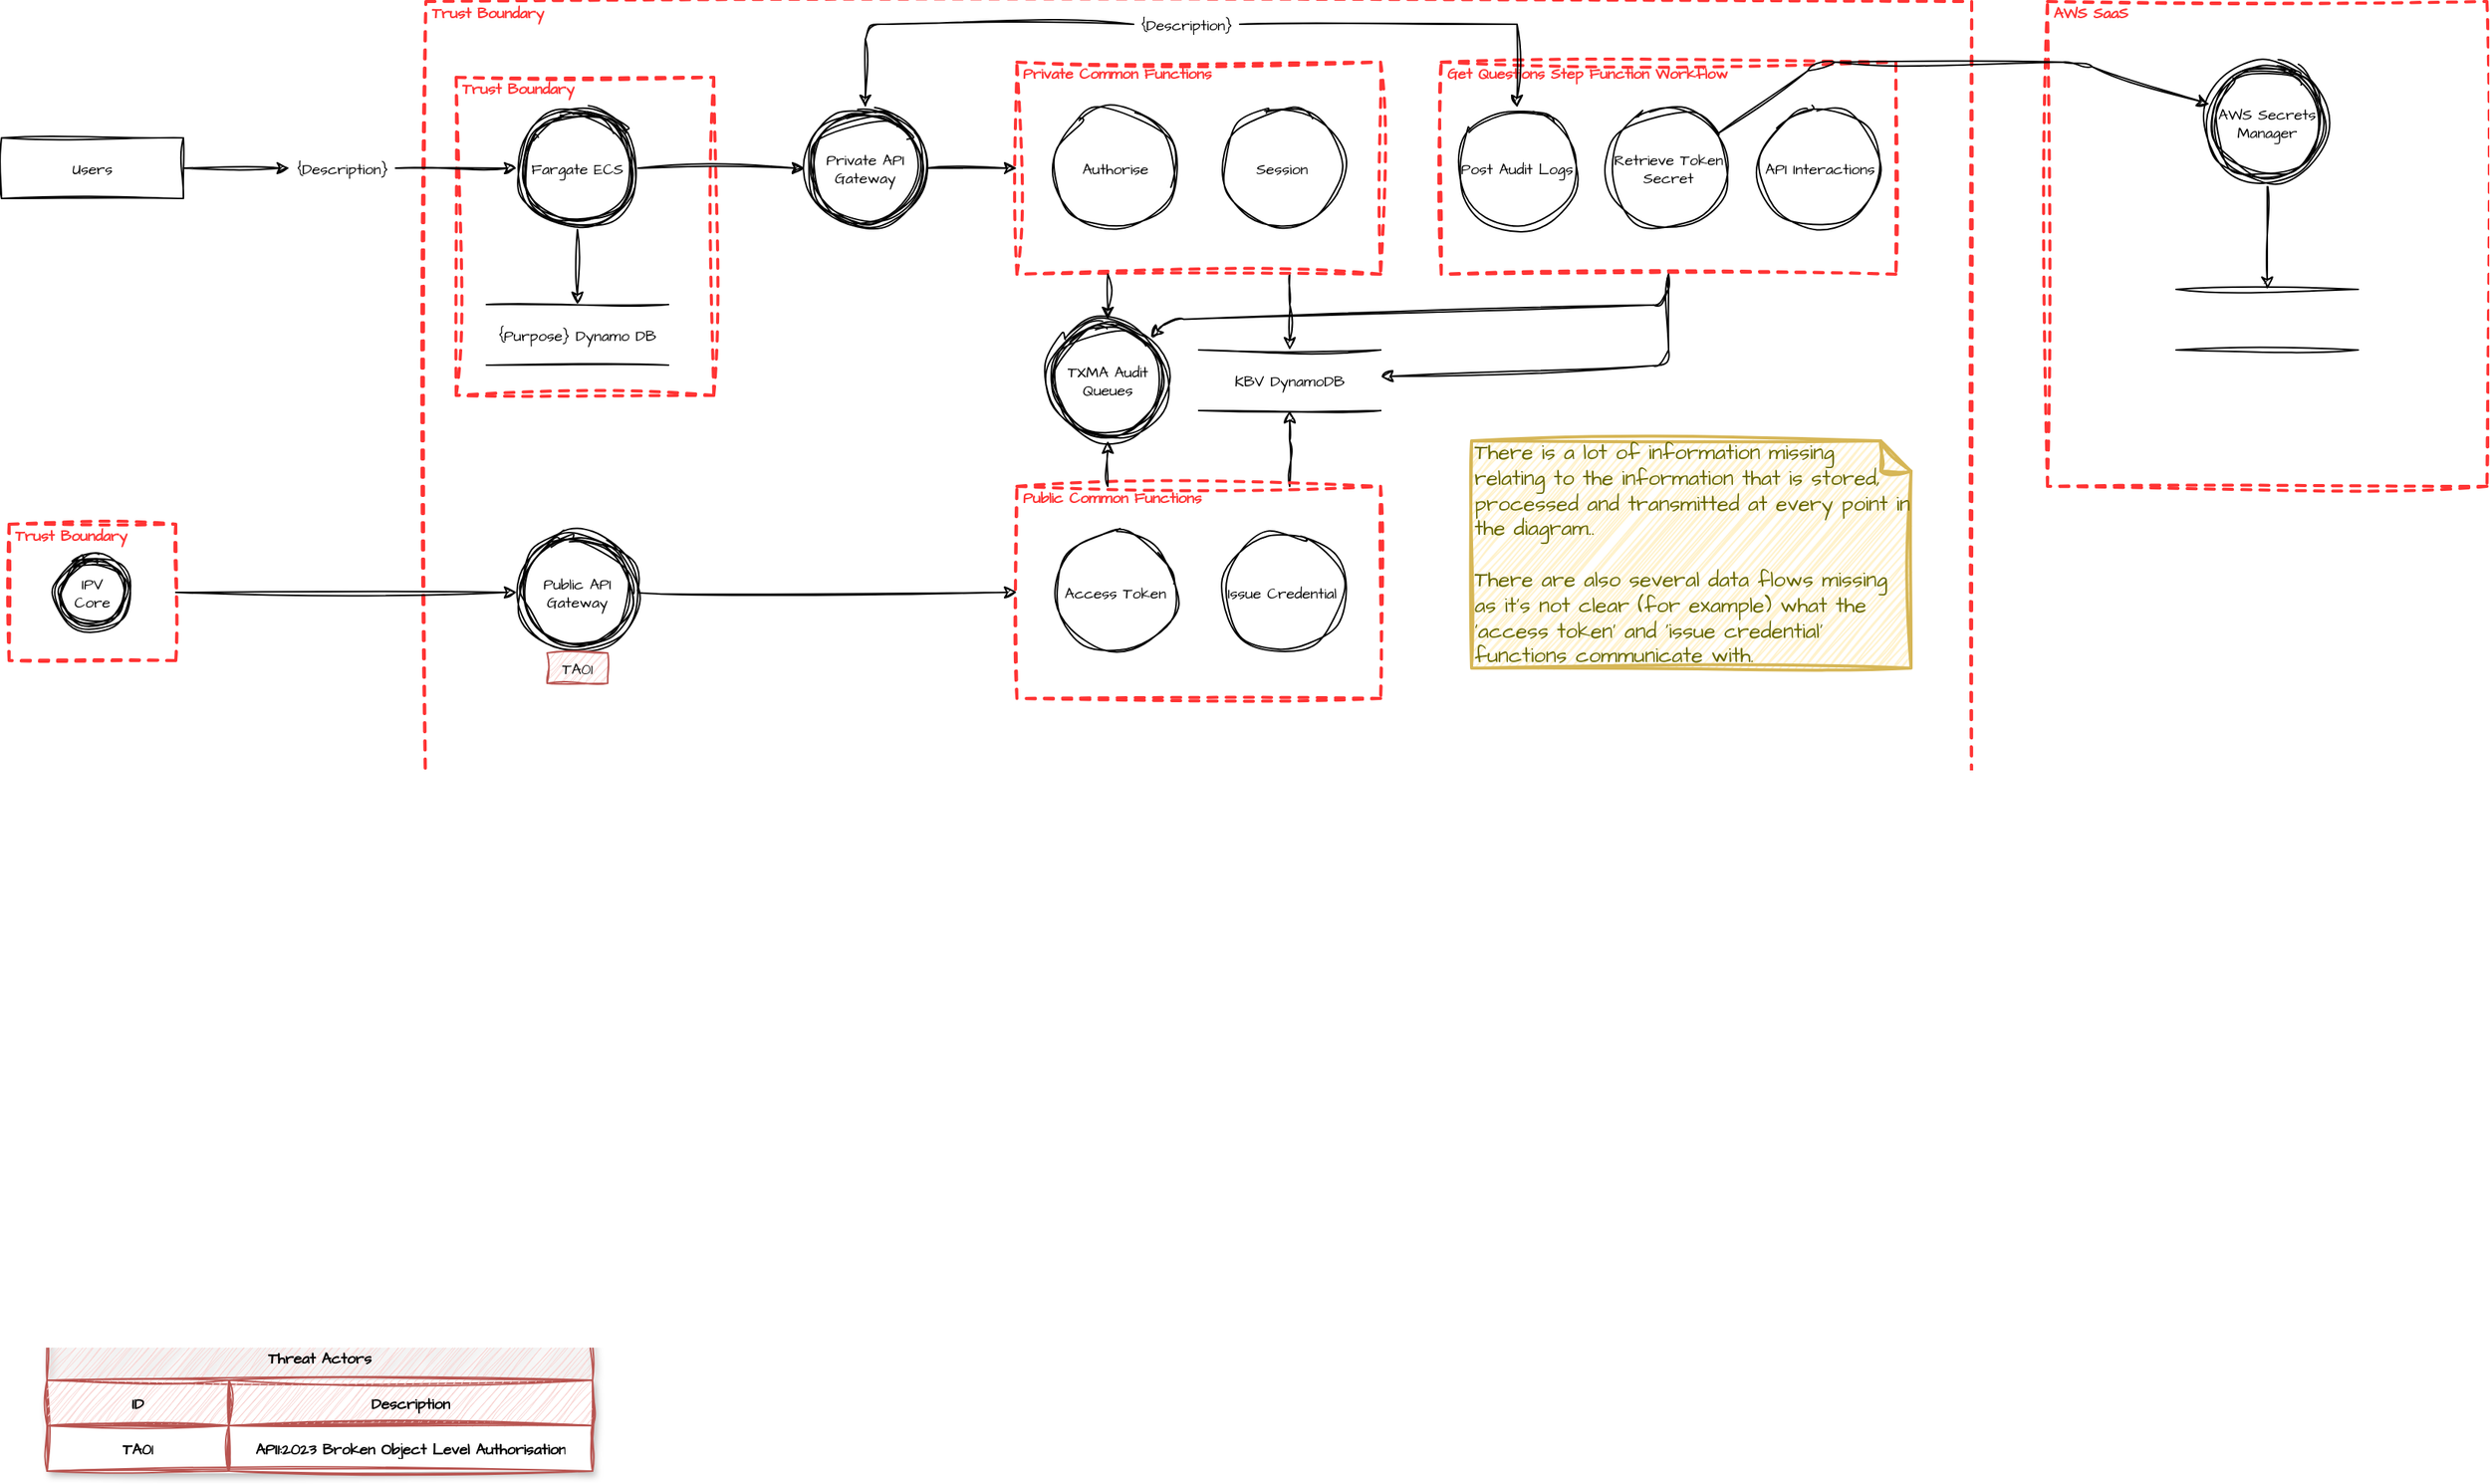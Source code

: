 <mxfile version="22.0.8" type="github">
  <diagram name="Page-1" id="z9mUVyHt2lQAVW82_yQu">
    <mxGraphModel dx="1912" dy="907" grid="1" gridSize="10" guides="1" tooltips="1" connect="1" arrows="1" fold="1" page="1" pageScale="1" pageWidth="827" pageHeight="1169" math="0" shadow="0">
      <root>
        <mxCell id="0" />
        <mxCell id="1" parent="0" />
        <mxCell id="Jy_a5hXC8znkebbUCEHY-8" value="Trust Boundary" style="html=1;fontColor=#FF3333;fontStyle=1;align=left;verticalAlign=top;spacing=0;labelBorderColor=none;fillColor=none;dashed=1;strokeWidth=2;strokeColor=#FF3333;spacingLeft=4;spacingTop=-3;hachureGap=4;fontFamily=Architects Daughter;fontSize=10;rounded=0;sketch=1;curveFitting=1;jiggle=2;fontSource=https%3A%2F%2Ffonts.googleapis.com%2Fcss%3Ffamily%3DArchitects%2BDaughter;" parent="1" vertex="1">
          <mxGeometry x="290" y="80" width="1020" height="530" as="geometry" />
        </mxCell>
        <mxCell id="Jy_a5hXC8znkebbUCEHY-13" value="Trust Boundary" style="html=1;fontColor=#FF3333;fontStyle=1;align=left;verticalAlign=top;spacing=0;labelBorderColor=none;fillColor=none;dashed=1;strokeWidth=2;strokeColor=#FF3333;spacingLeft=4;spacingTop=-3;hachureGap=4;fontFamily=Architects Daughter;fontSize=10;rounded=0;sketch=1;curveFitting=1;jiggle=2;fontSource=https%3A%2F%2Ffonts.googleapis.com%2Fcss%3Ffamily%3DArchitects%2BDaughter;" parent="1" vertex="1">
          <mxGeometry x="310" y="130" width="170" height="210" as="geometry" />
        </mxCell>
        <mxCell id="Jy_a5hXC8znkebbUCEHY-1" value="Users" style="rounded=0;whiteSpace=wrap;html=1;hachureGap=4;fontFamily=Architects Daughter;fontSize=10;sketch=1;curveFitting=1;jiggle=2;fontSource=https%3A%2F%2Ffonts.googleapis.com%2Fcss%3Ffamily%3DArchitects%2BDaughter;" parent="1" vertex="1">
          <mxGeometry x="10" y="170" width="120" height="40" as="geometry" />
        </mxCell>
        <mxCell id="Jy_a5hXC8znkebbUCEHY-5" value="" style="edgeStyle=orthogonalEdgeStyle;rounded=0;hachureGap=4;orthogonalLoop=1;jettySize=auto;html=1;fontFamily=Architects Daughter;fontSize=10;sketch=1;curveFitting=1;jiggle=2;fontSource=https%3A%2F%2Ffonts.googleapis.com%2Fcss%3Ffamily%3DArchitects%2BDaughter;" parent="1" source="Jy_a5hXC8znkebbUCEHY-2" target="Jy_a5hXC8znkebbUCEHY-4" edge="1">
          <mxGeometry relative="1" as="geometry" />
        </mxCell>
        <mxCell id="Jy_a5hXC8znkebbUCEHY-2" value="Fargate ECS" style="ellipse;shape=doubleEllipse;whiteSpace=wrap;html=1;aspect=fixed;hachureGap=4;fontFamily=Architects Daughter;fontSize=10;rounded=0;sketch=1;curveFitting=1;jiggle=2;fontSource=https%3A%2F%2Ffonts.googleapis.com%2Fcss%3Ffamily%3DArchitects%2BDaughter;" parent="1" vertex="1">
          <mxGeometry x="350" y="150" width="80" height="80" as="geometry" />
        </mxCell>
        <mxCell id="Jy_a5hXC8znkebbUCEHY-3" value="" style="endArrow=classic;html=1;fontColor=#FF3333;rounded=0;hachureGap=4;fontFamily=Architects Daughter;fontSize=10;sketch=1;curveFitting=1;jiggle=2;fontSource=https%3A%2F%2Ffonts.googleapis.com%2Fcss%3Ffamily%3DArchitects%2BDaughter;" parent="1" source="Jy_a5hXC8znkebbUCEHY-6" target="Jy_a5hXC8znkebbUCEHY-2" edge="1">
          <mxGeometry width="50" height="50" relative="1" as="geometry">
            <mxPoint x="80" y="420" as="sourcePoint" />
            <mxPoint x="130" y="370" as="targetPoint" />
          </mxGeometry>
        </mxCell>
        <mxCell id="Jy_a5hXC8znkebbUCEHY-4" value="{Purpose} Dynamo DB" style="shape=partialRectangle;whiteSpace=wrap;html=1;left=0;right=0;fillColor=none;hachureGap=4;fontFamily=Architects Daughter;fontSize=10;rounded=0;sketch=1;curveFitting=1;jiggle=2;fontSource=https%3A%2F%2Ffonts.googleapis.com%2Fcss%3Ffamily%3DArchitects%2BDaughter;" parent="1" vertex="1">
          <mxGeometry x="330" y="280" width="120" height="40" as="geometry" />
        </mxCell>
        <mxCell id="Jy_a5hXC8znkebbUCEHY-7" value="" style="endArrow=classic;html=1;fontColor=#FF3333;rounded=0;hachureGap=4;fontFamily=Architects Daughter;fontSize=10;sketch=1;curveFitting=1;jiggle=2;fontSource=https%3A%2F%2Ffonts.googleapis.com%2Fcss%3Ffamily%3DArchitects%2BDaughter;" parent="1" source="Jy_a5hXC8znkebbUCEHY-1" target="Jy_a5hXC8znkebbUCEHY-6" edge="1">
          <mxGeometry width="50" height="50" relative="1" as="geometry">
            <mxPoint x="130" y="190" as="sourcePoint" />
            <mxPoint x="350" y="190" as="targetPoint" />
          </mxGeometry>
        </mxCell>
        <mxCell id="Jy_a5hXC8znkebbUCEHY-6" value="{Description}" style="text;html=1;strokeColor=none;fillColor=none;align=center;verticalAlign=middle;whiteSpace=wrap;overflow=hidden;fontSize=10;fontFamily=Architects Daughter;rounded=0;sketch=1;curveFitting=1;jiggle=2;fontSource=https%3A%2F%2Ffonts.googleapis.com%2Fcss%3Ffamily%3DArchitects%2BDaughter;" parent="1" vertex="1">
          <mxGeometry x="200" y="175" width="70" height="30" as="geometry" />
        </mxCell>
        <mxCell id="Jy_a5hXC8znkebbUCEHY-9" value="Public API Gateway" style="ellipse;shape=doubleEllipse;whiteSpace=wrap;html=1;aspect=fixed;hachureGap=4;fontFamily=Architects Daughter;fontSize=10;rounded=0;sketch=1;curveFitting=1;jiggle=2;fontSource=https%3A%2F%2Ffonts.googleapis.com%2Fcss%3Ffamily%3DArchitects%2BDaughter;" parent="1" vertex="1">
          <mxGeometry x="350" y="430" width="80" height="80" as="geometry" />
        </mxCell>
        <mxCell id="Jy_a5hXC8znkebbUCEHY-12" value="" style="rounded=0;hachureGap=4;orthogonalLoop=1;jettySize=auto;html=1;fontFamily=Architects Daughter;fontSize=10;sketch=1;curveFitting=1;jiggle=2;fontSource=https%3A%2F%2Ffonts.googleapis.com%2Fcss%3Ffamily%3DArchitects%2BDaughter;" parent="1" source="Jy_a5hXC8znkebbUCEHY-10" target="Jy_a5hXC8znkebbUCEHY-9" edge="1">
          <mxGeometry relative="1" as="geometry">
            <mxPoint x="250" y="421" as="targetPoint" />
          </mxGeometry>
        </mxCell>
        <mxCell id="Jy_a5hXC8znkebbUCEHY-10" value="Trust Boundary" style="html=1;fontColor=#FF3333;fontStyle=1;align=left;verticalAlign=top;spacing=0;labelBorderColor=none;fillColor=none;dashed=1;strokeWidth=2;strokeColor=#FF3333;spacingLeft=4;spacingTop=-3;hachureGap=4;fontFamily=Architects Daughter;fontSize=10;rounded=0;sketch=1;curveFitting=1;jiggle=2;fontSource=https%3A%2F%2Ffonts.googleapis.com%2Fcss%3Ffamily%3DArchitects%2BDaughter;" parent="1" vertex="1">
          <mxGeometry x="15" y="425" width="110" height="90" as="geometry" />
        </mxCell>
        <mxCell id="Jy_a5hXC8znkebbUCEHY-11" value="IPV Core" style="ellipse;shape=doubleEllipse;whiteSpace=wrap;html=1;aspect=fixed;hachureGap=4;fontFamily=Architects Daughter;fontSize=10;rounded=0;sketch=1;curveFitting=1;jiggle=2;fontSource=https%3A%2F%2Ffonts.googleapis.com%2Fcss%3Ffamily%3DArchitects%2BDaughter;" parent="1" vertex="1">
          <mxGeometry x="45" y="445" width="50" height="50" as="geometry" />
        </mxCell>
        <mxCell id="Jy_a5hXC8znkebbUCEHY-19" value="" style="edgeStyle=orthogonalEdgeStyle;rounded=0;orthogonalLoop=1;jettySize=auto;html=1;entryX=0;entryY=0.5;entryDx=0;entryDy=0;sketch=1;curveFitting=1;jiggle=2;fontFamily=Architects Daughter;fontSource=https%3A%2F%2Ffonts.googleapis.com%2Fcss%3Ffamily%3DArchitects%2BDaughter;fontSize=10;" parent="1" source="Jy_a5hXC8znkebbUCEHY-14" target="Jy_a5hXC8znkebbUCEHY-16" edge="1">
          <mxGeometry relative="1" as="geometry" />
        </mxCell>
        <object label="Private API Gateway" ID="83c4df4c-92b6-4c3d-95a7-eb5b5db67104" id="Jy_a5hXC8znkebbUCEHY-14">
          <mxCell style="ellipse;shape=doubleEllipse;whiteSpace=wrap;html=1;aspect=fixed;hachureGap=4;fontFamily=Architects Daughter;fontSize=10;rounded=0;sketch=1;curveFitting=1;jiggle=2;fontSource=https%3A%2F%2Ffonts.googleapis.com%2Fcss%3Ffamily%3DArchitects%2BDaughter;" parent="1" vertex="1">
            <mxGeometry x="540" y="150" width="80" height="80" as="geometry" />
          </mxCell>
        </object>
        <mxCell id="Jy_a5hXC8znkebbUCEHY-15" value="" style="endArrow=classic;html=1;fontColor=#FF3333;rounded=0;elbow=vertical;exitX=1;exitY=0.5;exitDx=0;exitDy=0;fontSize=10;sketch=1;curveFitting=1;jiggle=2;fontFamily=Architects Daughter;fontSource=https%3A%2F%2Ffonts.googleapis.com%2Fcss%3Ffamily%3DArchitects%2BDaughter;" parent="1" source="Jy_a5hXC8znkebbUCEHY-2" target="Jy_a5hXC8znkebbUCEHY-14" edge="1">
          <mxGeometry width="50" height="50" relative="1" as="geometry">
            <mxPoint x="10" y="390" as="sourcePoint" />
            <mxPoint x="60" y="340" as="targetPoint" />
          </mxGeometry>
        </mxCell>
        <mxCell id="Jy_a5hXC8znkebbUCEHY-29" value="" style="edgeStyle=orthogonalEdgeStyle;rounded=0;orthogonalLoop=1;jettySize=auto;html=1;sketch=1;curveFitting=1;jiggle=2;fontFamily=Architects Daughter;fontSource=https%3A%2F%2Ffonts.googleapis.com%2Fcss%3Ffamily%3DArchitects%2BDaughter;fontSize=10;" parent="1" source="Jy_a5hXC8znkebbUCEHY-16" target="Jy_a5hXC8znkebbUCEHY-28" edge="1">
          <mxGeometry relative="1" as="geometry">
            <Array as="points">
              <mxPoint x="860" y="280" />
              <mxPoint x="860" y="280" />
            </Array>
          </mxGeometry>
        </mxCell>
        <mxCell id="Jy_a5hXC8znkebbUCEHY-16" value="Private Common Functions" style="html=1;fontColor=#FF3333;fontStyle=1;align=left;verticalAlign=top;spacing=0;labelBorderColor=none;fillColor=none;dashed=1;strokeWidth=2;strokeColor=#FF3333;spacingLeft=4;spacingTop=-3;fontSize=10;sketch=1;curveFitting=1;jiggle=2;rounded=0;fontFamily=Architects Daughter;fontSource=https%3A%2F%2Ffonts.googleapis.com%2Fcss%3Ffamily%3DArchitects%2BDaughter;" parent="1" vertex="1">
          <mxGeometry x="680" y="120" width="240" height="140" as="geometry" />
        </mxCell>
        <mxCell id="Jy_a5hXC8znkebbUCEHY-17" value="Authorise" style="ellipse;whiteSpace=wrap;html=1;aspect=fixed;fontSize=10;sketch=1;curveFitting=1;jiggle=2;rounded=0;fontFamily=Architects Daughter;fontSource=https%3A%2F%2Ffonts.googleapis.com%2Fcss%3Ffamily%3DArchitects%2BDaughter;" parent="1" vertex="1">
          <mxGeometry x="705" y="150" width="80" height="80" as="geometry" />
        </mxCell>
        <mxCell id="Jy_a5hXC8znkebbUCEHY-18" value="Session" style="ellipse;whiteSpace=wrap;html=1;aspect=fixed;fontSize=10;sketch=1;curveFitting=1;jiggle=2;rounded=0;fontFamily=Architects Daughter;fontSource=https%3A%2F%2Ffonts.googleapis.com%2Fcss%3Ffamily%3DArchitects%2BDaughter;" parent="1" vertex="1">
          <mxGeometry x="815" y="150" width="80" height="80" as="geometry" />
        </mxCell>
        <mxCell id="Jy_a5hXC8znkebbUCEHY-30" value="" style="edgeStyle=orthogonalEdgeStyle;rounded=0;orthogonalLoop=1;jettySize=auto;html=1;sketch=1;curveFitting=1;jiggle=2;fontFamily=Architects Daughter;fontSource=https%3A%2F%2Ffonts.googleapis.com%2Fcss%3Ffamily%3DArchitects%2BDaughter;fontSize=10;" parent="1" source="Jy_a5hXC8znkebbUCEHY-21" target="Jy_a5hXC8znkebbUCEHY-28" edge="1">
          <mxGeometry relative="1" as="geometry">
            <Array as="points">
              <mxPoint x="860" y="370" />
              <mxPoint x="860" y="370" />
            </Array>
          </mxGeometry>
        </mxCell>
        <mxCell id="Jy_a5hXC8znkebbUCEHY-21" value="Public Common Functions" style="html=1;fontColor=#FF3333;fontStyle=1;align=left;verticalAlign=top;spacing=0;labelBorderColor=none;fillColor=none;dashed=1;strokeWidth=2;strokeColor=#FF3333;spacingLeft=4;spacingTop=-3;fontSize=10;sketch=1;curveFitting=1;jiggle=2;rounded=0;fontFamily=Architects Daughter;fontSource=https%3A%2F%2Ffonts.googleapis.com%2Fcss%3Ffamily%3DArchitects%2BDaughter;" parent="1" vertex="1">
          <mxGeometry x="680" y="400" width="240" height="140" as="geometry" />
        </mxCell>
        <mxCell id="Jy_a5hXC8znkebbUCEHY-22" value="Access Token" style="ellipse;whiteSpace=wrap;html=1;aspect=fixed;fontSize=10;sketch=1;curveFitting=1;jiggle=2;rounded=0;fontFamily=Architects Daughter;fontSource=https%3A%2F%2Ffonts.googleapis.com%2Fcss%3Ffamily%3DArchitects%2BDaughter;" parent="1" vertex="1">
          <mxGeometry x="705" y="430" width="80" height="80" as="geometry" />
        </mxCell>
        <mxCell id="Jy_a5hXC8znkebbUCEHY-23" value="Issue Credential" style="ellipse;whiteSpace=wrap;html=1;aspect=fixed;fontSize=10;sketch=1;curveFitting=1;jiggle=2;rounded=0;fontFamily=Architects Daughter;fontSource=https%3A%2F%2Ffonts.googleapis.com%2Fcss%3Ffamily%3DArchitects%2BDaughter;" parent="1" vertex="1">
          <mxGeometry x="815" y="430" width="80" height="80" as="geometry" />
        </mxCell>
        <mxCell id="Jy_a5hXC8znkebbUCEHY-24" value="" style="endArrow=classic;html=1;fontColor=#FF3333;rounded=0;entryX=0;entryY=0.5;entryDx=0;entryDy=0;sketch=1;curveFitting=1;jiggle=2;fontFamily=Architects Daughter;fontSource=https%3A%2F%2Ffonts.googleapis.com%2Fcss%3Ffamily%3DArchitects%2BDaughter;fontSize=10;edgeStyle=orthogonalEdgeStyle;curved=1;" parent="1" source="Jy_a5hXC8znkebbUCEHY-9" target="Jy_a5hXC8znkebbUCEHY-21" edge="1">
          <mxGeometry width="50" height="50" relative="1" as="geometry">
            <mxPoint x="590" y="391" as="sourcePoint" />
            <mxPoint x="640" y="341" as="targetPoint" />
          </mxGeometry>
        </mxCell>
        <mxCell id="Jy_a5hXC8znkebbUCEHY-25" value="TXMA Audit Queues" style="ellipse;shape=doubleEllipse;whiteSpace=wrap;html=1;aspect=fixed;sketch=1;curveFitting=1;jiggle=2;rounded=0;fontFamily=Architects Daughter;fontSource=https%3A%2F%2Ffonts.googleapis.com%2Fcss%3Ffamily%3DArchitects%2BDaughter;fontSize=10;" parent="1" vertex="1">
          <mxGeometry x="700" y="290" width="80" height="80" as="geometry" />
        </mxCell>
        <mxCell id="Jy_a5hXC8znkebbUCEHY-26" value="" style="endArrow=classic;html=1;fontColor=#FF3333;rounded=0;exitX=0.25;exitY=0;exitDx=0;exitDy=0;sketch=1;curveFitting=1;jiggle=2;fontFamily=Architects Daughter;fontSource=https%3A%2F%2Ffonts.googleapis.com%2Fcss%3Ffamily%3DArchitects%2BDaughter;fontSize=10;" parent="1" source="Jy_a5hXC8znkebbUCEHY-21" target="Jy_a5hXC8znkebbUCEHY-25" edge="1">
          <mxGeometry width="50" height="50" relative="1" as="geometry">
            <mxPoint x="760" y="450" as="sourcePoint" />
            <mxPoint x="810" y="400" as="targetPoint" />
          </mxGeometry>
        </mxCell>
        <mxCell id="Jy_a5hXC8znkebbUCEHY-27" value="" style="endArrow=classic;html=1;fontColor=#FF3333;rounded=0;exitX=0.25;exitY=1;exitDx=0;exitDy=0;sketch=1;curveFitting=1;jiggle=2;fontFamily=Architects Daughter;fontSource=https%3A%2F%2Ffonts.googleapis.com%2Fcss%3Ffamily%3DArchitects%2BDaughter;fontSize=10;" parent="1" source="Jy_a5hXC8znkebbUCEHY-16" target="Jy_a5hXC8znkebbUCEHY-25" edge="1">
          <mxGeometry width="50" height="50" relative="1" as="geometry">
            <mxPoint x="760" y="450" as="sourcePoint" />
            <mxPoint x="810" y="400" as="targetPoint" />
          </mxGeometry>
        </mxCell>
        <mxCell id="Jy_a5hXC8znkebbUCEHY-28" value="KBV DynamoDB" style="shape=partialRectangle;whiteSpace=wrap;html=1;left=0;right=0;fillColor=none;sketch=1;curveFitting=1;jiggle=2;rounded=0;fontFamily=Architects Daughter;fontSource=https%3A%2F%2Ffonts.googleapis.com%2Fcss%3Ffamily%3DArchitects%2BDaughter;fontSize=10;" parent="1" vertex="1">
          <mxGeometry x="800" y="310" width="120" height="40" as="geometry" />
        </mxCell>
        <mxCell id="Jy_a5hXC8znkebbUCEHY-32" value="Get Questions Step Function Workflow" style="html=1;fontColor=#FF3333;fontStyle=1;align=left;verticalAlign=top;spacing=0;labelBorderColor=none;fillColor=none;dashed=1;strokeWidth=2;strokeColor=#FF3333;spacingLeft=4;spacingTop=-3;fontSize=10;sketch=1;curveFitting=1;jiggle=2;rounded=0;fontFamily=Architects Daughter;fontSource=https%3A%2F%2Ffonts.googleapis.com%2Fcss%3Ffamily%3DArchitects%2BDaughter;" parent="1" vertex="1">
          <mxGeometry x="960" y="120" width="300" height="140" as="geometry" />
        </mxCell>
        <mxCell id="Jy_a5hXC8znkebbUCEHY-33" value="Post Audit Logs" style="ellipse;whiteSpace=wrap;html=1;aspect=fixed;fontSize=10;sketch=1;curveFitting=1;jiggle=2;rounded=0;fontFamily=Architects Daughter;fontSource=https%3A%2F%2Ffonts.googleapis.com%2Fcss%3Ffamily%3DArchitects%2BDaughter;" parent="1" vertex="1">
          <mxGeometry x="970" y="150" width="80" height="80" as="geometry" />
        </mxCell>
        <mxCell id="Jy_a5hXC8znkebbUCEHY-34" value="Retrieve Token Secret" style="ellipse;whiteSpace=wrap;html=1;aspect=fixed;fontSize=10;sketch=1;curveFitting=1;jiggle=2;rounded=0;fontFamily=Architects Daughter;fontSource=https%3A%2F%2Ffonts.googleapis.com%2Fcss%3Ffamily%3DArchitects%2BDaughter;" parent="1" vertex="1">
          <mxGeometry x="1070" y="150" width="80" height="80" as="geometry" />
        </mxCell>
        <mxCell id="Jy_a5hXC8znkebbUCEHY-35" value="API Interactions" style="ellipse;whiteSpace=wrap;html=1;aspect=fixed;fontSize=10;sketch=1;curveFitting=1;jiggle=2;rounded=0;fontFamily=Architects Daughter;fontSource=https%3A%2F%2Ffonts.googleapis.com%2Fcss%3Ffamily%3DArchitects%2BDaughter;" parent="1" vertex="1">
          <mxGeometry x="1170" y="150" width="80" height="80" as="geometry" />
        </mxCell>
        <mxCell id="Jy_a5hXC8znkebbUCEHY-40" value="" style="edgeStyle=orthogonalEdgeStyle;rounded=0;orthogonalLoop=1;jettySize=auto;html=1;sketch=1;curveFitting=1;jiggle=2;fontFamily=Architects Daughter;fontSource=https%3A%2F%2Ffonts.googleapis.com%2Fcss%3Ffamily%3DArchitects%2BDaughter;fontSize=10;" parent="1" source="Jy_a5hXC8znkebbUCEHY-38" target="Jy_a5hXC8znkebbUCEHY-33" edge="1">
          <mxGeometry relative="1" as="geometry">
            <mxPoint x="810" y="90" as="targetPoint" />
          </mxGeometry>
        </mxCell>
        <mxCell id="Jy_a5hXC8znkebbUCEHY-49" value="" style="edgeStyle=orthogonalEdgeStyle;sketch=1;hachureGap=4;jiggle=2;curveFitting=1;orthogonalLoop=1;jettySize=auto;html=1;fontFamily=Architects Daughter;fontSource=https%3A%2F%2Ffonts.googleapis.com%2Fcss%3Ffamily%3DArchitects%2BDaughter;fontSize=10;" parent="1" source="Jy_a5hXC8znkebbUCEHY-38" target="Jy_a5hXC8znkebbUCEHY-14" edge="1">
          <mxGeometry relative="1" as="geometry" />
        </mxCell>
        <mxCell id="Jy_a5hXC8znkebbUCEHY-38" value="{Description}" style="text;html=1;strokeColor=none;fillColor=none;align=center;verticalAlign=middle;whiteSpace=wrap;overflow=hidden;fontSize=10;fontFamily=Architects Daughter;rounded=0;sketch=1;curveFitting=1;jiggle=2;fontSource=https%3A%2F%2Ffonts.googleapis.com%2Fcss%3Ffamily%3DArchitects%2BDaughter;" parent="1" vertex="1">
          <mxGeometry x="757" y="80" width="70" height="30" as="geometry" />
        </mxCell>
        <mxCell id="Jy_a5hXC8znkebbUCEHY-41" value="TA01" style="text;html=1;strokeColor=#b85450;fillColor=#f8cecc;align=center;verticalAlign=middle;whiteSpace=wrap;overflow=hidden;sketch=1;curveFitting=1;jiggle=2;rounded=0;fontFamily=Architects Daughter;fontSource=https%3A%2F%2Ffonts.googleapis.com%2Fcss%3Ffamily%3DArchitects%2BDaughter;fontSize=10;" parent="1" vertex="1">
          <mxGeometry x="370" y="510" width="40" height="20" as="geometry" />
        </mxCell>
        <mxCell id="Jy_a5hXC8znkebbUCEHY-42" value="Threat Actors" style="shape=table;startSize=30;container=1;collapsible=0;childLayout=tableLayout;fillColor=#F8CECC;strokeColor=#B85450;fontStyle=1;shadow=1;swimlaneFillColor=#FFFFFF;fontColor=#000000;whiteSpace=wrap;html=1;sketch=1;curveFitting=1;jiggle=2;rounded=0;fontFamily=Architects Daughter;fontSource=https%3A%2F%2Ffonts.googleapis.com%2Fcss%3Ffamily%3DArchitects%2BDaughter;fontSize=10;" parent="1" vertex="1">
          <mxGeometry x="40" y="960" width="360" height="90" as="geometry" />
        </mxCell>
        <mxCell id="Jy_a5hXC8znkebbUCEHY-43" value="" style="shape=tableRow;horizontal=0;startSize=0;swimlaneHead=0;swimlaneBody=0;strokeColor=inherit;top=0;left=0;bottom=0;right=0;collapsible=0;dropTarget=0;fillColor=inherit;points=[[0,0.5],[1,0.5]];portConstraint=eastwest;fontSize=10;fontColor=#000000;sketch=1;curveFitting=1;jiggle=2;rounded=0;fontFamily=Architects Daughter;fontSource=https%3A%2F%2Ffonts.googleapis.com%2Fcss%3Ffamily%3DArchitects%2BDaughter;" parent="Jy_a5hXC8znkebbUCEHY-42" vertex="1">
          <mxGeometry y="30" width="360" height="30" as="geometry" />
        </mxCell>
        <mxCell id="Jy_a5hXC8znkebbUCEHY-44" value="ID" style="html=1;whiteSpace=wrap;connectable=0;strokeColor=inherit;overflow=hidden;fillColor=none;pointerEvents=1;fontColor=#000000;fontStyle=1;sketch=1;curveFitting=1;jiggle=2;rounded=0;fontFamily=Architects Daughter;fontSource=https%3A%2F%2Ffonts.googleapis.com%2Fcss%3Ffamily%3DArchitects%2BDaughter;fontSize=10;" parent="Jy_a5hXC8znkebbUCEHY-43" vertex="1">
          <mxGeometry width="120" height="30" as="geometry">
            <mxRectangle width="120" height="30" as="alternateBounds" />
          </mxGeometry>
        </mxCell>
        <mxCell id="Jy_a5hXC8znkebbUCEHY-45" value="Description" style="html=1;whiteSpace=wrap;connectable=0;strokeColor=inherit;overflow=hidden;fillColor=none;pointerEvents=1;fontColor=#000000;fontStyle=1;sketch=1;curveFitting=1;jiggle=2;rounded=0;fontFamily=Architects Daughter;fontSource=https%3A%2F%2Ffonts.googleapis.com%2Fcss%3Ffamily%3DArchitects%2BDaughter;fontSize=10;" parent="Jy_a5hXC8znkebbUCEHY-43" vertex="1">
          <mxGeometry x="120" width="240" height="30" as="geometry">
            <mxRectangle width="240" height="30" as="alternateBounds" />
          </mxGeometry>
        </mxCell>
        <mxCell id="Jy_a5hXC8znkebbUCEHY-46" value="" style="shape=tableRow;horizontal=0;startSize=0;swimlaneHead=0;swimlaneBody=0;strokeColor=inherit;top=0;left=0;bottom=0;right=0;collapsible=0;dropTarget=0;fillColor=none;points=[[0,0.5],[1,0.5]];portConstraint=eastwest;fontSize=10;fontColor=#000000;sketch=1;curveFitting=1;jiggle=2;rounded=0;fontFamily=Architects Daughter;fontSource=https%3A%2F%2Ffonts.googleapis.com%2Fcss%3Ffamily%3DArchitects%2BDaughter;" parent="Jy_a5hXC8znkebbUCEHY-42" vertex="1">
          <mxGeometry y="60" width="360" height="30" as="geometry" />
        </mxCell>
        <mxCell id="Jy_a5hXC8znkebbUCEHY-47" value="TA01" style="html=1;whiteSpace=wrap;connectable=0;strokeColor=inherit;overflow=hidden;fillColor=none;pointerEvents=1;fontColor=#000000;fontStyle=1;sketch=1;curveFitting=1;jiggle=2;rounded=0;fontFamily=Architects Daughter;fontSource=https%3A%2F%2Ffonts.googleapis.com%2Fcss%3Ffamily%3DArchitects%2BDaughter;fontSize=10;" parent="Jy_a5hXC8znkebbUCEHY-46" vertex="1">
          <mxGeometry width="120" height="30" as="geometry">
            <mxRectangle width="120" height="30" as="alternateBounds" />
          </mxGeometry>
        </mxCell>
        <mxCell id="Jy_a5hXC8znkebbUCEHY-48" value="API1:2023 Broken Object Level Authorisation" style="html=1;whiteSpace=wrap;connectable=0;strokeColor=inherit;overflow=hidden;fillColor=none;pointerEvents=1;fontColor=#000000;fontStyle=1;sketch=1;curveFitting=1;jiggle=2;rounded=0;fontFamily=Architects Daughter;fontSource=https%3A%2F%2Ffonts.googleapis.com%2Fcss%3Ffamily%3DArchitects%2BDaughter;fontSize=10;" parent="Jy_a5hXC8znkebbUCEHY-46" vertex="1">
          <mxGeometry x="120" width="240" height="30" as="geometry">
            <mxRectangle width="240" height="30" as="alternateBounds" />
          </mxGeometry>
        </mxCell>
        <mxCell id="Jy_a5hXC8znkebbUCEHY-50" value="" style="endArrow=classic;html=1;fontColor=#FF3333;sketch=1;hachureGap=4;jiggle=2;curveFitting=1;fontFamily=Architects Daughter;fontSource=https%3A%2F%2Ffonts.googleapis.com%2Fcss%3Ffamily%3DArchitects%2BDaughter;fontSize=10;exitX=0.5;exitY=1;exitDx=0;exitDy=0;" parent="1" source="Jy_a5hXC8znkebbUCEHY-32" target="Jy_a5hXC8znkebbUCEHY-25" edge="1">
          <mxGeometry width="50" height="50" relative="1" as="geometry">
            <mxPoint x="1040" y="180" as="sourcePoint" />
            <mxPoint x="1090" y="130" as="targetPoint" />
            <Array as="points">
              <mxPoint x="1110" y="280" />
              <mxPoint x="780" y="290" />
            </Array>
          </mxGeometry>
        </mxCell>
        <mxCell id="Jy_a5hXC8znkebbUCEHY-51" value="" style="endArrow=classic;html=1;fontColor=#FF3333;sketch=1;hachureGap=4;jiggle=2;curveFitting=1;fontFamily=Architects Daughter;fontSource=https%3A%2F%2Ffonts.googleapis.com%2Fcss%3Ffamily%3DArchitects%2BDaughter;fontSize=10;exitX=0.5;exitY=1;exitDx=0;exitDy=0;" parent="1" source="Jy_a5hXC8znkebbUCEHY-32" target="Jy_a5hXC8znkebbUCEHY-28" edge="1">
          <mxGeometry width="50" height="50" relative="1" as="geometry">
            <mxPoint x="1040" y="350" as="sourcePoint" />
            <mxPoint x="1090" y="300" as="targetPoint" />
            <Array as="points">
              <mxPoint x="1110" y="320" />
            </Array>
          </mxGeometry>
        </mxCell>
        <mxCell id="Jy_a5hXC8znkebbUCEHY-52" value="AWS SaaS" style="html=1;fontColor=#FF3333;fontStyle=1;align=left;verticalAlign=top;spacing=0;labelBorderColor=none;fillColor=none;dashed=1;strokeWidth=2;strokeColor=#FF3333;spacingLeft=4;spacingTop=-3;sketch=1;hachureGap=4;jiggle=2;curveFitting=1;fontFamily=Architects Daughter;fontSource=https%3A%2F%2Ffonts.googleapis.com%2Fcss%3Ffamily%3DArchitects%2BDaughter;fontSize=10;" parent="1" vertex="1">
          <mxGeometry x="1360" y="80" width="290" height="320" as="geometry" />
        </mxCell>
        <mxCell id="Jy_a5hXC8znkebbUCEHY-55" value="" style="edgeStyle=orthogonalEdgeStyle;sketch=1;hachureGap=4;jiggle=2;curveFitting=1;orthogonalLoop=1;jettySize=auto;html=1;fontFamily=Architects Daughter;fontSource=https%3A%2F%2Ffonts.googleapis.com%2Fcss%3Ffamily%3DArchitects%2BDaughter;fontSize=10;" parent="1" source="Jy_a5hXC8znkebbUCEHY-53" target="Jy_a5hXC8znkebbUCEHY-54" edge="1">
          <mxGeometry relative="1" as="geometry" />
        </mxCell>
        <mxCell id="Jy_a5hXC8znkebbUCEHY-53" value="AWS Secrets Manager" style="ellipse;shape=doubleEllipse;whiteSpace=wrap;html=1;aspect=fixed;sketch=1;hachureGap=4;jiggle=2;curveFitting=1;fontFamily=Architects Daughter;fontSource=https%3A%2F%2Ffonts.googleapis.com%2Fcss%3Ffamily%3DArchitects%2BDaughter;fontSize=10;" parent="1" vertex="1">
          <mxGeometry x="1465" y="120" width="80" height="80" as="geometry" />
        </mxCell>
        <mxCell id="Jy_a5hXC8znkebbUCEHY-54" value="" style="shape=partialRectangle;whiteSpace=wrap;html=1;left=0;right=0;fillColor=none;sketch=1;hachureGap=4;jiggle=2;curveFitting=1;fontFamily=Architects Daughter;fontSource=https%3A%2F%2Ffonts.googleapis.com%2Fcss%3Ffamily%3DArchitects%2BDaughter;fontSize=10;" parent="1" vertex="1">
          <mxGeometry x="1445" y="270" width="120" height="40" as="geometry" />
        </mxCell>
        <mxCell id="Jy_a5hXC8znkebbUCEHY-56" value="" style="endArrow=classic;html=1;fontColor=#FF3333;sketch=1;hachureGap=4;jiggle=2;curveFitting=1;fontFamily=Architects Daughter;fontSource=https%3A%2F%2Ffonts.googleapis.com%2Fcss%3Ffamily%3DArchitects%2BDaughter;fontSize=16;" parent="1" source="Jy_a5hXC8znkebbUCEHY-34" target="Jy_a5hXC8znkebbUCEHY-53" edge="1">
          <mxGeometry width="50" height="50" relative="1" as="geometry">
            <mxPoint x="1040" y="350" as="sourcePoint" />
            <mxPoint x="1090" y="300" as="targetPoint" />
            <Array as="points">
              <mxPoint x="1210" y="120" />
              <mxPoint x="1380" y="120" />
            </Array>
          </mxGeometry>
        </mxCell>
        <mxCell id="Jy_a5hXC8znkebbUCEHY-57" value="There is a lot of information missing relating to the information that is stored, processed and transmitted at every point in the diagram..&lt;br&gt;&lt;br&gt;There are also several data flows missing as it&#39;s not clear (for example) what the &#39;access token&#39; and &#39;issue credential&#39; functions communicate with." style="shape=note;strokeWidth=2;fontSize=14;size=20;whiteSpace=wrap;html=1;fillColor=#fff2cc;strokeColor=#d6b656;fontColor=#666600;sketch=1;hachureGap=4;jiggle=2;curveFitting=1;fontFamily=Architects Daughter;fontSource=https%3A%2F%2Ffonts.googleapis.com%2Fcss%3Ffamily%3DArchitects%2BDaughter;align=left;" parent="1" vertex="1">
          <mxGeometry x="980" y="370" width="290" height="150" as="geometry" />
        </mxCell>
      </root>
    </mxGraphModel>
  </diagram>
</mxfile>
